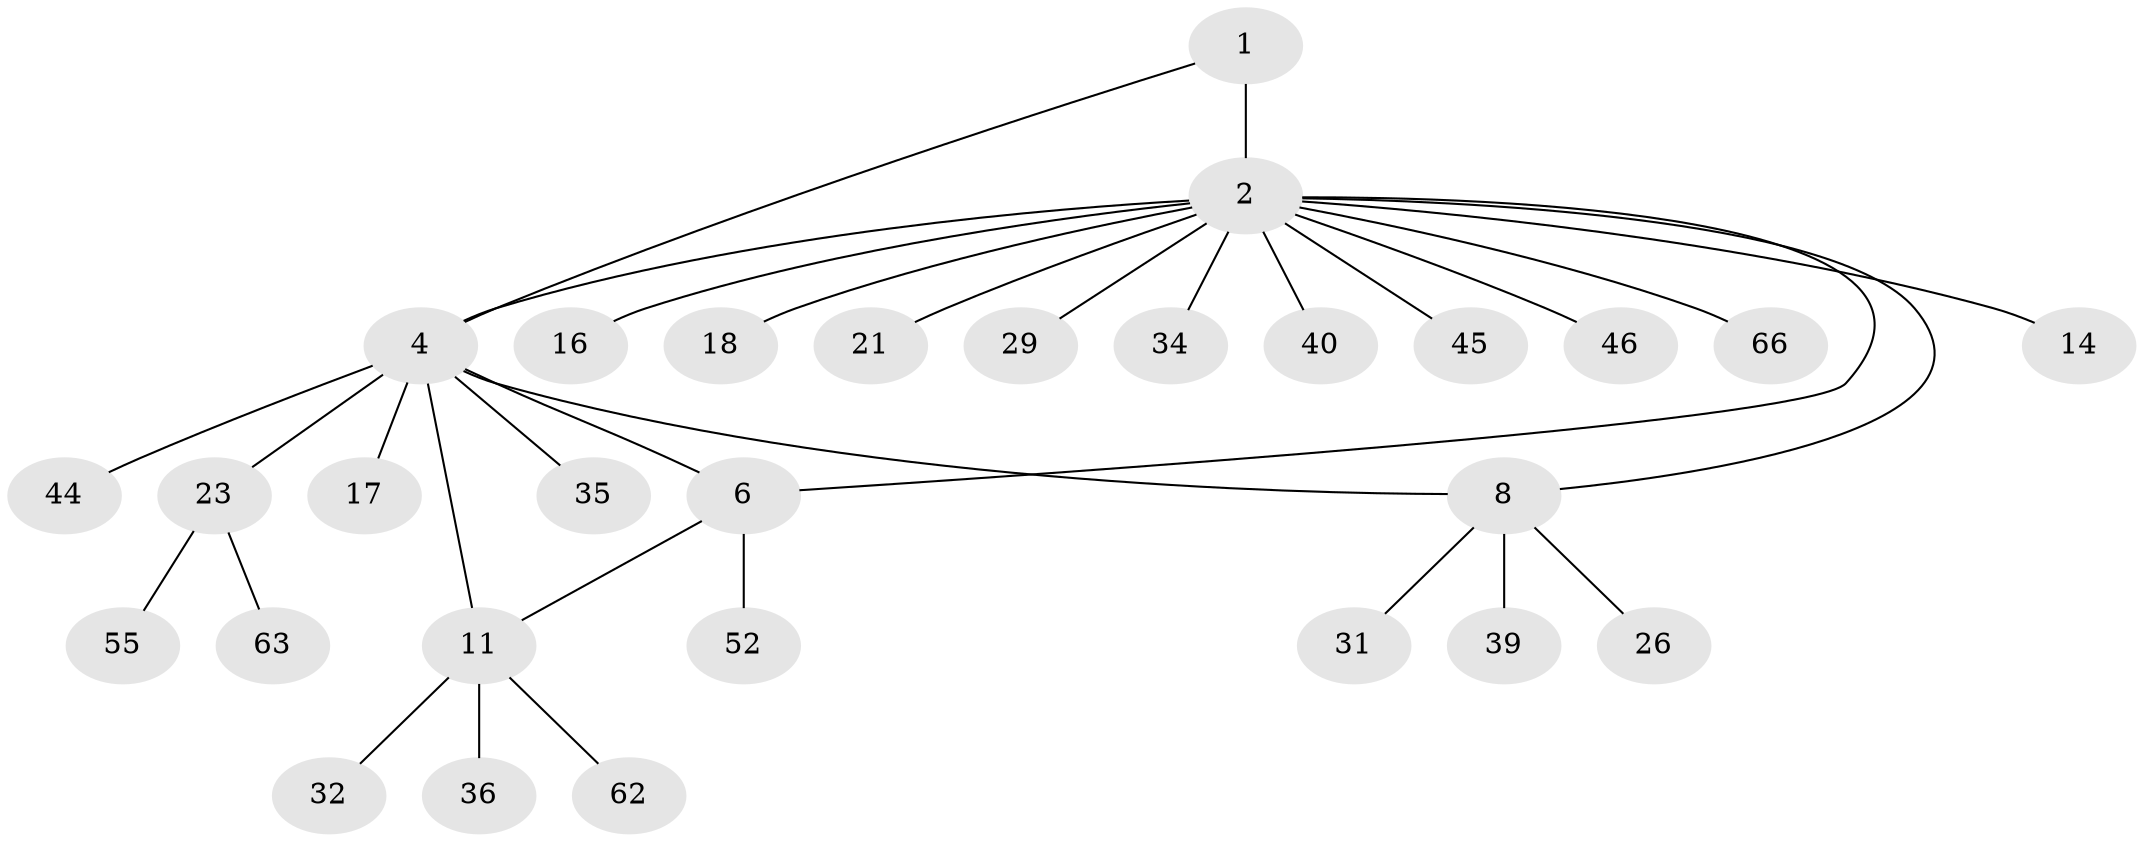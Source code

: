// original degree distribution, {5: 0.0547945205479452, 9: 0.0273972602739726, 4: 0.0547945205479452, 11: 0.0273972602739726, 6: 0.0273972602739726, 3: 0.0821917808219178, 2: 0.1232876712328767, 1: 0.6027397260273972}
// Generated by graph-tools (version 1.1) at 2025/19/03/04/25 18:19:28]
// undirected, 29 vertices, 32 edges
graph export_dot {
graph [start="1"]
  node [color=gray90,style=filled];
  1 [super="+19+3+22"];
  2 [super="+5+13+69+42"];
  4 [super="+7"];
  6;
  8 [super="+9+57+33"];
  11;
  14 [super="+25+15"];
  16;
  17;
  18;
  21;
  23;
  26;
  29;
  31;
  32 [super="+59+43"];
  34;
  35;
  36;
  39 [super="+64+56"];
  40 [super="+58"];
  44;
  45;
  46;
  52;
  55;
  62 [super="+71"];
  63 [super="+67"];
  66;
  1 -- 2 [weight=2];
  1 -- 4;
  2 -- 8 [weight=2];
  2 -- 18;
  2 -- 66;
  2 -- 4 [weight=3];
  2 -- 6;
  2 -- 40;
  2 -- 45;
  2 -- 46;
  2 -- 16;
  2 -- 21;
  2 -- 34;
  2 -- 14 [weight=2];
  2 -- 29;
  4 -- 6;
  4 -- 23;
  4 -- 35;
  4 -- 8 [weight=2];
  4 -- 11 [weight=2];
  4 -- 44;
  4 -- 17;
  6 -- 11;
  6 -- 52;
  8 -- 39;
  8 -- 26;
  8 -- 31;
  11 -- 32;
  11 -- 36;
  11 -- 62;
  23 -- 55;
  23 -- 63;
}
